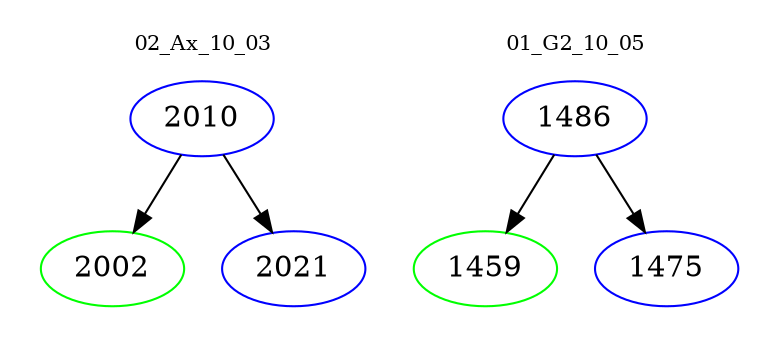 digraph{
subgraph cluster_0 {
color = white
label = "02_Ax_10_03";
fontsize=10;
T0_2010 [label="2010", color="blue"]
T0_2010 -> T0_2002 [color="black"]
T0_2002 [label="2002", color="green"]
T0_2010 -> T0_2021 [color="black"]
T0_2021 [label="2021", color="blue"]
}
subgraph cluster_1 {
color = white
label = "01_G2_10_05";
fontsize=10;
T1_1486 [label="1486", color="blue"]
T1_1486 -> T1_1459 [color="black"]
T1_1459 [label="1459", color="green"]
T1_1486 -> T1_1475 [color="black"]
T1_1475 [label="1475", color="blue"]
}
}
